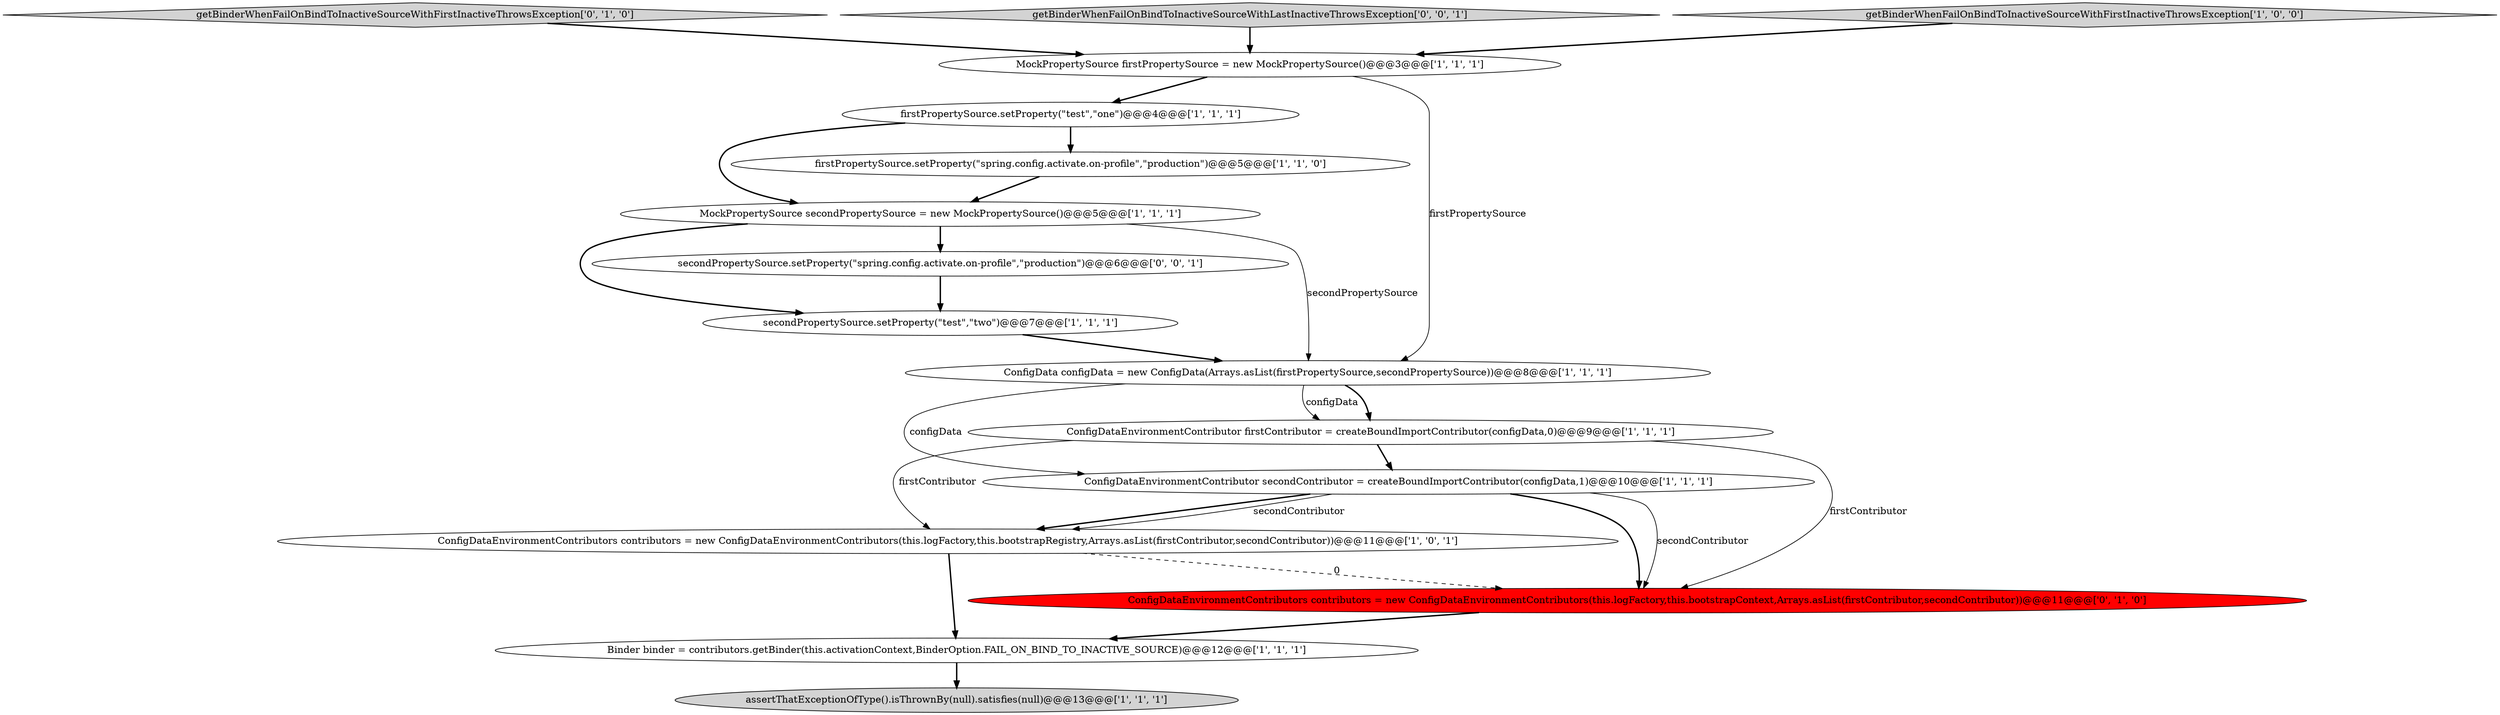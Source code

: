 digraph {
8 [style = filled, label = "ConfigDataEnvironmentContributor secondContributor = createBoundImportContributor(configData,1)@@@10@@@['1', '1', '1']", fillcolor = white, shape = ellipse image = "AAA0AAABBB1BBB"];
11 [style = filled, label = "MockPropertySource secondPropertySource = new MockPropertySource()@@@5@@@['1', '1', '1']", fillcolor = white, shape = ellipse image = "AAA0AAABBB1BBB"];
12 [style = filled, label = "getBinderWhenFailOnBindToInactiveSourceWithFirstInactiveThrowsException['0', '1', '0']", fillcolor = lightgray, shape = diamond image = "AAA0AAABBB2BBB"];
15 [style = filled, label = "getBinderWhenFailOnBindToInactiveSourceWithLastInactiveThrowsException['0', '0', '1']", fillcolor = lightgray, shape = diamond image = "AAA0AAABBB3BBB"];
5 [style = filled, label = "ConfigData configData = new ConfigData(Arrays.asList(firstPropertySource,secondPropertySource))@@@8@@@['1', '1', '1']", fillcolor = white, shape = ellipse image = "AAA0AAABBB1BBB"];
0 [style = filled, label = "MockPropertySource firstPropertySource = new MockPropertySource()@@@3@@@['1', '1', '1']", fillcolor = white, shape = ellipse image = "AAA0AAABBB1BBB"];
14 [style = filled, label = "secondPropertySource.setProperty(\"spring.config.activate.on-profile\",\"production\")@@@6@@@['0', '0', '1']", fillcolor = white, shape = ellipse image = "AAA0AAABBB3BBB"];
9 [style = filled, label = "ConfigDataEnvironmentContributors contributors = new ConfigDataEnvironmentContributors(this.logFactory,this.bootstrapRegistry,Arrays.asList(firstContributor,secondContributor))@@@11@@@['1', '0', '1']", fillcolor = white, shape = ellipse image = "AAA0AAABBB1BBB"];
3 [style = filled, label = "firstPropertySource.setProperty(\"spring.config.activate.on-profile\",\"production\")@@@5@@@['1', '1', '0']", fillcolor = white, shape = ellipse image = "AAA0AAABBB1BBB"];
10 [style = filled, label = "ConfigDataEnvironmentContributor firstContributor = createBoundImportContributor(configData,0)@@@9@@@['1', '1', '1']", fillcolor = white, shape = ellipse image = "AAA0AAABBB1BBB"];
13 [style = filled, label = "ConfigDataEnvironmentContributors contributors = new ConfigDataEnvironmentContributors(this.logFactory,this.bootstrapContext,Arrays.asList(firstContributor,secondContributor))@@@11@@@['0', '1', '0']", fillcolor = red, shape = ellipse image = "AAA1AAABBB2BBB"];
6 [style = filled, label = "Binder binder = contributors.getBinder(this.activationContext,BinderOption.FAIL_ON_BIND_TO_INACTIVE_SOURCE)@@@12@@@['1', '1', '1']", fillcolor = white, shape = ellipse image = "AAA0AAABBB1BBB"];
7 [style = filled, label = "firstPropertySource.setProperty(\"test\",\"one\")@@@4@@@['1', '1', '1']", fillcolor = white, shape = ellipse image = "AAA0AAABBB1BBB"];
1 [style = filled, label = "assertThatExceptionOfType().isThrownBy(null).satisfies(null)@@@13@@@['1', '1', '1']", fillcolor = lightgray, shape = ellipse image = "AAA0AAABBB1BBB"];
2 [style = filled, label = "getBinderWhenFailOnBindToInactiveSourceWithFirstInactiveThrowsException['1', '0', '0']", fillcolor = lightgray, shape = diamond image = "AAA0AAABBB1BBB"];
4 [style = filled, label = "secondPropertySource.setProperty(\"test\",\"two\")@@@7@@@['1', '1', '1']", fillcolor = white, shape = ellipse image = "AAA0AAABBB1BBB"];
5->10 [style = bold, label=""];
10->13 [style = solid, label="firstContributor"];
7->11 [style = bold, label=""];
11->14 [style = bold, label=""];
5->8 [style = solid, label="configData"];
11->4 [style = bold, label=""];
3->11 [style = bold, label=""];
0->5 [style = solid, label="firstPropertySource"];
12->0 [style = bold, label=""];
7->3 [style = bold, label=""];
9->6 [style = bold, label=""];
0->7 [style = bold, label=""];
8->13 [style = solid, label="secondContributor"];
5->10 [style = solid, label="configData"];
6->1 [style = bold, label=""];
10->9 [style = solid, label="firstContributor"];
2->0 [style = bold, label=""];
10->8 [style = bold, label=""];
11->5 [style = solid, label="secondPropertySource"];
15->0 [style = bold, label=""];
9->13 [style = dashed, label="0"];
8->9 [style = bold, label=""];
8->9 [style = solid, label="secondContributor"];
13->6 [style = bold, label=""];
4->5 [style = bold, label=""];
8->13 [style = bold, label=""];
14->4 [style = bold, label=""];
}
